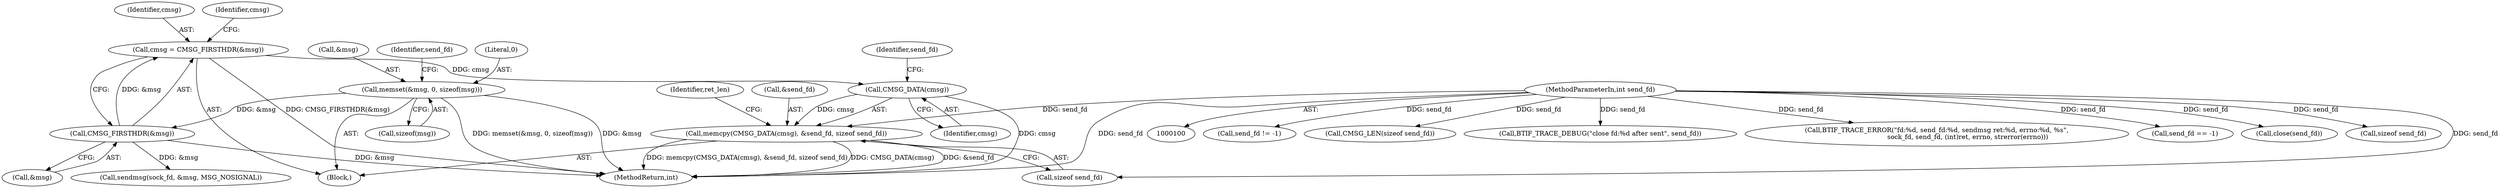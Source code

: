 digraph "0_Android_472271b153c5dc53c28beac55480a8d8434b2d5c_47@API" {
"1000173" [label="(Call,memcpy(CMSG_DATA(cmsg), &send_fd, sizeof send_fd))"];
"1000174" [label="(Call,CMSG_DATA(cmsg))"];
"1000151" [label="(Call,cmsg = CMSG_FIRSTHDR(&msg))"];
"1000153" [label="(Call,CMSG_FIRSTHDR(&msg))"];
"1000114" [label="(Call,memset(&msg, 0, sizeof(msg)))"];
"1000104" [label="(MethodParameterIn,int send_fd)"];
"1000175" [label="(Identifier,cmsg)"];
"1000154" [label="(Call,&msg)"];
"1000117" [label="(Literal,0)"];
"1000105" [label="(Block,)"];
"1000153" [label="(Call,CMSG_FIRSTHDR(&msg))"];
"1000115" [label="(Call,&msg)"];
"1000123" [label="(Call,send_fd != -1)"];
"1000273" [label="(MethodReturn,int)"];
"1000173" [label="(Call,memcpy(CMSG_DATA(cmsg), &send_fd, sizeof send_fd))"];
"1000118" [label="(Call,sizeof(msg))"];
"1000170" [label="(Call,CMSG_LEN(sizeof send_fd))"];
"1000176" [label="(Call,&send_fd)"];
"1000266" [label="(Call,BTIF_TRACE_DEBUG(\"close fd:%d after sent\", send_fd))"];
"1000177" [label="(Identifier,send_fd)"];
"1000151" [label="(Call,cmsg = CMSG_FIRSTHDR(&msg))"];
"1000239" [label="(Call,BTIF_TRACE_ERROR(\"fd:%d, send_fd:%d, sendmsg ret:%d, errno:%d, %s\",\n                              sock_fd, send_fd, (int)ret, errno, strerror(errno)))"];
"1000174" [label="(Call,CMSG_DATA(cmsg))"];
"1000222" [label="(Call,sendmsg(sock_fd, &msg, MSG_NOSIGNAL))"];
"1000133" [label="(Call,send_fd == -1)"];
"1000104" [label="(MethodParameterIn,int send_fd)"];
"1000152" [label="(Identifier,cmsg)"];
"1000178" [label="(Call,sizeof send_fd)"];
"1000158" [label="(Identifier,cmsg)"];
"1000269" [label="(Call,close(send_fd))"];
"1000114" [label="(Call,memset(&msg, 0, sizeof(msg)))"];
"1000171" [label="(Call,sizeof send_fd)"];
"1000182" [label="(Identifier,ret_len)"];
"1000124" [label="(Identifier,send_fd)"];
"1000173" -> "1000105"  [label="AST: "];
"1000173" -> "1000178"  [label="CFG: "];
"1000174" -> "1000173"  [label="AST: "];
"1000176" -> "1000173"  [label="AST: "];
"1000178" -> "1000173"  [label="AST: "];
"1000182" -> "1000173"  [label="CFG: "];
"1000173" -> "1000273"  [label="DDG: &send_fd"];
"1000173" -> "1000273"  [label="DDG: memcpy(CMSG_DATA(cmsg), &send_fd, sizeof send_fd)"];
"1000173" -> "1000273"  [label="DDG: CMSG_DATA(cmsg)"];
"1000174" -> "1000173"  [label="DDG: cmsg"];
"1000104" -> "1000173"  [label="DDG: send_fd"];
"1000174" -> "1000175"  [label="CFG: "];
"1000175" -> "1000174"  [label="AST: "];
"1000177" -> "1000174"  [label="CFG: "];
"1000174" -> "1000273"  [label="DDG: cmsg"];
"1000151" -> "1000174"  [label="DDG: cmsg"];
"1000151" -> "1000105"  [label="AST: "];
"1000151" -> "1000153"  [label="CFG: "];
"1000152" -> "1000151"  [label="AST: "];
"1000153" -> "1000151"  [label="AST: "];
"1000158" -> "1000151"  [label="CFG: "];
"1000151" -> "1000273"  [label="DDG: CMSG_FIRSTHDR(&msg)"];
"1000153" -> "1000151"  [label="DDG: &msg"];
"1000153" -> "1000154"  [label="CFG: "];
"1000154" -> "1000153"  [label="AST: "];
"1000153" -> "1000273"  [label="DDG: &msg"];
"1000114" -> "1000153"  [label="DDG: &msg"];
"1000153" -> "1000222"  [label="DDG: &msg"];
"1000114" -> "1000105"  [label="AST: "];
"1000114" -> "1000118"  [label="CFG: "];
"1000115" -> "1000114"  [label="AST: "];
"1000117" -> "1000114"  [label="AST: "];
"1000118" -> "1000114"  [label="AST: "];
"1000124" -> "1000114"  [label="CFG: "];
"1000114" -> "1000273"  [label="DDG: memset(&msg, 0, sizeof(msg))"];
"1000114" -> "1000273"  [label="DDG: &msg"];
"1000104" -> "1000100"  [label="AST: "];
"1000104" -> "1000273"  [label="DDG: send_fd"];
"1000104" -> "1000123"  [label="DDG: send_fd"];
"1000104" -> "1000133"  [label="DDG: send_fd"];
"1000104" -> "1000170"  [label="DDG: send_fd"];
"1000104" -> "1000171"  [label="DDG: send_fd"];
"1000104" -> "1000178"  [label="DDG: send_fd"];
"1000104" -> "1000239"  [label="DDG: send_fd"];
"1000104" -> "1000266"  [label="DDG: send_fd"];
"1000104" -> "1000269"  [label="DDG: send_fd"];
}
